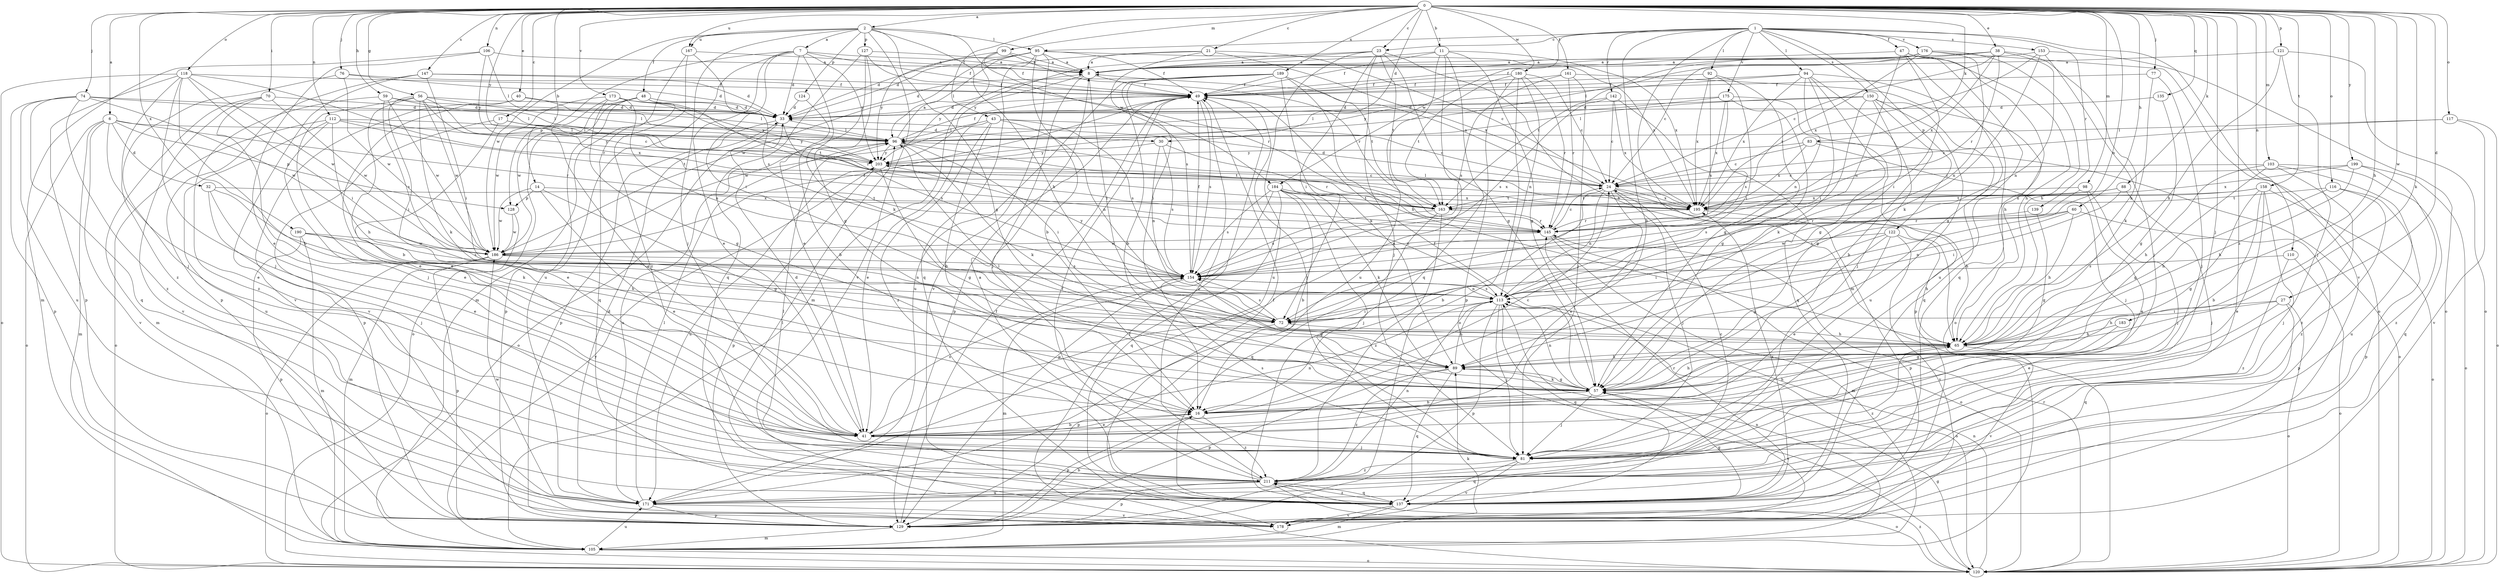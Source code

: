 strict digraph  {
0;
1;
2;
6;
7;
8;
11;
14;
16;
17;
21;
23;
24;
27;
30;
32;
33;
38;
40;
41;
43;
47;
48;
49;
56;
57;
59;
60;
65;
70;
72;
74;
76;
77;
81;
83;
88;
89;
92;
94;
95;
96;
98;
99;
103;
105;
106;
110;
112;
113;
116;
117;
118;
120;
121;
122;
124;
127;
128;
129;
135;
137;
139;
142;
145;
147;
150;
153;
154;
158;
161;
163;
167;
171;
173;
175;
176;
178;
180;
183;
184;
186;
189;
190;
195;
199;
203;
211;
0 -> 2  [label=a];
0 -> 6  [label=a];
0 -> 11  [label=b];
0 -> 14  [label=b];
0 -> 17  [label=c];
0 -> 21  [label=c];
0 -> 23  [label=c];
0 -> 27  [label=d];
0 -> 30  [label=d];
0 -> 38  [label=e];
0 -> 40  [label=e];
0 -> 43  [label=f];
0 -> 56  [label=g];
0 -> 59  [label=h];
0 -> 60  [label=h];
0 -> 65  [label=h];
0 -> 70  [label=i];
0 -> 74  [label=j];
0 -> 76  [label=j];
0 -> 77  [label=j];
0 -> 81  [label=j];
0 -> 83  [label=k];
0 -> 88  [label=k];
0 -> 89  [label=k];
0 -> 98  [label=m];
0 -> 99  [label=m];
0 -> 103  [label=m];
0 -> 106  [label=n];
0 -> 110  [label=n];
0 -> 112  [label=n];
0 -> 113  [label=n];
0 -> 116  [label=o];
0 -> 117  [label=o];
0 -> 118  [label=o];
0 -> 121  [label=p];
0 -> 135  [label=q];
0 -> 147  [label=s];
0 -> 158  [label=t];
0 -> 161  [label=t];
0 -> 167  [label=u];
0 -> 173  [label=v];
0 -> 180  [label=w];
0 -> 183  [label=w];
0 -> 189  [label=x];
0 -> 190  [label=x];
0 -> 199  [label=y];
0 -> 203  [label=y];
0 -> 211  [label=z];
1 -> 16  [label=b];
1 -> 23  [label=c];
1 -> 47  [label=f];
1 -> 92  [label=l];
1 -> 94  [label=l];
1 -> 95  [label=l];
1 -> 105  [label=m];
1 -> 122  [label=p];
1 -> 139  [label=r];
1 -> 142  [label=r];
1 -> 150  [label=s];
1 -> 153  [label=s];
1 -> 175  [label=v];
1 -> 176  [label=v];
1 -> 178  [label=v];
1 -> 184  [label=w];
2 -> 7  [label=a];
2 -> 48  [label=f];
2 -> 57  [label=g];
2 -> 65  [label=h];
2 -> 81  [label=j];
2 -> 95  [label=l];
2 -> 124  [label=p];
2 -> 127  [label=p];
2 -> 167  [label=u];
2 -> 178  [label=v];
2 -> 184  [label=w];
2 -> 186  [label=w];
6 -> 30  [label=d];
6 -> 32  [label=d];
6 -> 41  [label=e];
6 -> 105  [label=m];
6 -> 120  [label=o];
6 -> 128  [label=p];
6 -> 145  [label=r];
6 -> 178  [label=v];
7 -> 8  [label=a];
7 -> 33  [label=d];
7 -> 41  [label=e];
7 -> 49  [label=f];
7 -> 72  [label=i];
7 -> 89  [label=k];
7 -> 128  [label=p];
7 -> 171  [label=u];
7 -> 203  [label=y];
8 -> 49  [label=f];
8 -> 72  [label=i];
8 -> 81  [label=j];
8 -> 203  [label=y];
11 -> 8  [label=a];
11 -> 41  [label=e];
11 -> 49  [label=f];
11 -> 57  [label=g];
11 -> 137  [label=q];
11 -> 171  [label=u];
11 -> 195  [label=x];
14 -> 41  [label=e];
14 -> 57  [label=g];
14 -> 128  [label=p];
14 -> 163  [label=t];
14 -> 186  [label=w];
16 -> 24  [label=c];
16 -> 41  [label=e];
16 -> 65  [label=h];
16 -> 129  [label=p];
16 -> 211  [label=z];
17 -> 41  [label=e];
17 -> 96  [label=l];
17 -> 129  [label=p];
17 -> 203  [label=y];
21 -> 8  [label=a];
21 -> 24  [label=c];
21 -> 33  [label=d];
21 -> 154  [label=s];
21 -> 195  [label=x];
23 -> 8  [label=a];
23 -> 57  [label=g];
23 -> 65  [label=h];
23 -> 72  [label=i];
23 -> 81  [label=j];
23 -> 163  [label=t];
23 -> 171  [label=u];
23 -> 203  [label=y];
24 -> 8  [label=a];
24 -> 16  [label=b];
24 -> 33  [label=d];
24 -> 41  [label=e];
24 -> 65  [label=h];
24 -> 81  [label=j];
24 -> 113  [label=n];
24 -> 195  [label=x];
27 -> 41  [label=e];
27 -> 65  [label=h];
27 -> 72  [label=i];
27 -> 120  [label=o];
27 -> 137  [label=q];
30 -> 113  [label=n];
30 -> 145  [label=r];
30 -> 154  [label=s];
30 -> 203  [label=y];
32 -> 41  [label=e];
32 -> 81  [label=j];
32 -> 89  [label=k];
32 -> 195  [label=x];
33 -> 96  [label=l];
33 -> 120  [label=o];
33 -> 129  [label=p];
33 -> 154  [label=s];
38 -> 8  [label=a];
38 -> 24  [label=c];
38 -> 49  [label=f];
38 -> 65  [label=h];
38 -> 96  [label=l];
38 -> 113  [label=n];
38 -> 145  [label=r];
38 -> 195  [label=x];
40 -> 33  [label=d];
40 -> 41  [label=e];
40 -> 96  [label=l];
40 -> 178  [label=v];
41 -> 16  [label=b];
41 -> 33  [label=d];
41 -> 81  [label=j];
41 -> 113  [label=n];
41 -> 154  [label=s];
43 -> 16  [label=b];
43 -> 24  [label=c];
43 -> 41  [label=e];
43 -> 96  [label=l];
43 -> 113  [label=n];
43 -> 154  [label=s];
43 -> 211  [label=z];
47 -> 8  [label=a];
47 -> 57  [label=g];
47 -> 65  [label=h];
47 -> 72  [label=i];
47 -> 113  [label=n];
47 -> 137  [label=q];
47 -> 171  [label=u];
48 -> 33  [label=d];
48 -> 120  [label=o];
48 -> 129  [label=p];
48 -> 137  [label=q];
48 -> 145  [label=r];
48 -> 186  [label=w];
49 -> 33  [label=d];
49 -> 81  [label=j];
49 -> 129  [label=p];
49 -> 154  [label=s];
49 -> 186  [label=w];
49 -> 211  [label=z];
56 -> 16  [label=b];
56 -> 24  [label=c];
56 -> 33  [label=d];
56 -> 41  [label=e];
56 -> 72  [label=i];
56 -> 89  [label=k];
56 -> 96  [label=l];
56 -> 186  [label=w];
56 -> 195  [label=x];
57 -> 16  [label=b];
57 -> 49  [label=f];
57 -> 65  [label=h];
57 -> 81  [label=j];
57 -> 89  [label=k];
57 -> 96  [label=l];
57 -> 113  [label=n];
57 -> 178  [label=v];
59 -> 33  [label=d];
59 -> 96  [label=l];
59 -> 154  [label=s];
59 -> 186  [label=w];
59 -> 211  [label=z];
60 -> 65  [label=h];
60 -> 113  [label=n];
60 -> 129  [label=p];
60 -> 145  [label=r];
60 -> 154  [label=s];
65 -> 89  [label=k];
65 -> 178  [label=v];
65 -> 211  [label=z];
70 -> 33  [label=d];
70 -> 81  [label=j];
70 -> 105  [label=m];
70 -> 178  [label=v];
70 -> 186  [label=w];
72 -> 65  [label=h];
72 -> 129  [label=p];
72 -> 154  [label=s];
74 -> 33  [label=d];
74 -> 96  [label=l];
74 -> 129  [label=p];
74 -> 137  [label=q];
74 -> 171  [label=u];
74 -> 186  [label=w];
74 -> 211  [label=z];
76 -> 33  [label=d];
76 -> 49  [label=f];
76 -> 81  [label=j];
76 -> 186  [label=w];
77 -> 49  [label=f];
77 -> 81  [label=j];
77 -> 89  [label=k];
81 -> 137  [label=q];
81 -> 154  [label=s];
81 -> 178  [label=v];
81 -> 211  [label=z];
83 -> 24  [label=c];
83 -> 81  [label=j];
83 -> 120  [label=o];
83 -> 195  [label=x];
83 -> 203  [label=y];
88 -> 72  [label=i];
88 -> 81  [label=j];
88 -> 163  [label=t];
88 -> 195  [label=x];
89 -> 57  [label=g];
89 -> 113  [label=n];
89 -> 129  [label=p];
89 -> 137  [label=q];
89 -> 211  [label=z];
92 -> 49  [label=f];
92 -> 57  [label=g];
92 -> 72  [label=i];
92 -> 154  [label=s];
92 -> 195  [label=x];
94 -> 49  [label=f];
94 -> 57  [label=g];
94 -> 72  [label=i];
94 -> 81  [label=j];
94 -> 113  [label=n];
94 -> 120  [label=o];
94 -> 195  [label=x];
94 -> 203  [label=y];
95 -> 8  [label=a];
95 -> 16  [label=b];
95 -> 33  [label=d];
95 -> 49  [label=f];
95 -> 96  [label=l];
95 -> 137  [label=q];
95 -> 178  [label=v];
95 -> 186  [label=w];
95 -> 195  [label=x];
96 -> 8  [label=a];
96 -> 49  [label=f];
96 -> 72  [label=i];
96 -> 89  [label=k];
96 -> 163  [label=t];
96 -> 171  [label=u];
96 -> 203  [label=y];
98 -> 41  [label=e];
98 -> 81  [label=j];
98 -> 154  [label=s];
98 -> 163  [label=t];
99 -> 8  [label=a];
99 -> 49  [label=f];
99 -> 105  [label=m];
99 -> 145  [label=r];
99 -> 203  [label=y];
103 -> 24  [label=c];
103 -> 57  [label=g];
103 -> 65  [label=h];
103 -> 137  [label=q];
103 -> 171  [label=u];
103 -> 211  [label=z];
105 -> 89  [label=k];
105 -> 113  [label=n];
105 -> 120  [label=o];
105 -> 171  [label=u];
105 -> 203  [label=y];
106 -> 8  [label=a];
106 -> 41  [label=e];
106 -> 96  [label=l];
106 -> 105  [label=m];
106 -> 203  [label=y];
110 -> 120  [label=o];
110 -> 154  [label=s];
110 -> 211  [label=z];
112 -> 41  [label=e];
112 -> 65  [label=h];
112 -> 96  [label=l];
112 -> 120  [label=o];
112 -> 163  [label=t];
112 -> 171  [label=u];
112 -> 203  [label=y];
113 -> 72  [label=i];
113 -> 81  [label=j];
113 -> 120  [label=o];
113 -> 129  [label=p];
113 -> 137  [label=q];
113 -> 154  [label=s];
116 -> 65  [label=h];
116 -> 129  [label=p];
116 -> 163  [label=t];
116 -> 211  [label=z];
117 -> 24  [label=c];
117 -> 96  [label=l];
117 -> 120  [label=o];
117 -> 178  [label=v];
118 -> 16  [label=b];
118 -> 49  [label=f];
118 -> 72  [label=i];
118 -> 81  [label=j];
118 -> 120  [label=o];
118 -> 129  [label=p];
118 -> 145  [label=r];
118 -> 186  [label=w];
118 -> 211  [label=z];
120 -> 49  [label=f];
120 -> 57  [label=g];
120 -> 113  [label=n];
120 -> 145  [label=r];
120 -> 211  [label=z];
121 -> 8  [label=a];
121 -> 65  [label=h];
121 -> 81  [label=j];
121 -> 120  [label=o];
122 -> 41  [label=e];
122 -> 57  [label=g];
122 -> 65  [label=h];
122 -> 72  [label=i];
122 -> 178  [label=v];
122 -> 186  [label=w];
124 -> 16  [label=b];
124 -> 33  [label=d];
127 -> 8  [label=a];
127 -> 41  [label=e];
127 -> 57  [label=g];
127 -> 137  [label=q];
127 -> 145  [label=r];
128 -> 105  [label=m];
128 -> 186  [label=w];
129 -> 16  [label=b];
129 -> 49  [label=f];
129 -> 105  [label=m];
135 -> 33  [label=d];
135 -> 57  [label=g];
137 -> 49  [label=f];
137 -> 57  [label=g];
137 -> 96  [label=l];
137 -> 105  [label=m];
137 -> 145  [label=r];
137 -> 178  [label=v];
137 -> 195  [label=x];
137 -> 211  [label=z];
139 -> 57  [label=g];
139 -> 145  [label=r];
142 -> 24  [label=c];
142 -> 33  [label=d];
142 -> 137  [label=q];
142 -> 154  [label=s];
142 -> 195  [label=x];
145 -> 24  [label=c];
145 -> 105  [label=m];
145 -> 120  [label=o];
145 -> 186  [label=w];
147 -> 33  [label=d];
147 -> 49  [label=f];
147 -> 72  [label=i];
147 -> 129  [label=p];
147 -> 178  [label=v];
150 -> 16  [label=b];
150 -> 33  [label=d];
150 -> 57  [label=g];
150 -> 89  [label=k];
150 -> 96  [label=l];
150 -> 137  [label=q];
150 -> 171  [label=u];
153 -> 8  [label=a];
153 -> 81  [label=j];
153 -> 89  [label=k];
153 -> 120  [label=o];
153 -> 195  [label=x];
154 -> 49  [label=f];
154 -> 57  [label=g];
154 -> 105  [label=m];
154 -> 113  [label=n];
154 -> 203  [label=y];
158 -> 16  [label=b];
158 -> 41  [label=e];
158 -> 57  [label=g];
158 -> 81  [label=j];
158 -> 120  [label=o];
158 -> 163  [label=t];
158 -> 195  [label=x];
161 -> 49  [label=f];
161 -> 65  [label=h];
161 -> 81  [label=j];
161 -> 145  [label=r];
161 -> 154  [label=s];
163 -> 137  [label=q];
163 -> 145  [label=r];
163 -> 154  [label=s];
163 -> 211  [label=z];
167 -> 8  [label=a];
167 -> 105  [label=m];
167 -> 154  [label=s];
167 -> 211  [label=z];
171 -> 33  [label=d];
171 -> 96  [label=l];
171 -> 129  [label=p];
171 -> 178  [label=v];
171 -> 186  [label=w];
173 -> 33  [label=d];
173 -> 41  [label=e];
173 -> 57  [label=g];
173 -> 113  [label=n];
173 -> 163  [label=t];
173 -> 186  [label=w];
173 -> 203  [label=y];
175 -> 33  [label=d];
175 -> 57  [label=g];
175 -> 96  [label=l];
175 -> 129  [label=p];
175 -> 154  [label=s];
175 -> 195  [label=x];
176 -> 8  [label=a];
176 -> 24  [label=c];
176 -> 65  [label=h];
176 -> 113  [label=n];
176 -> 120  [label=o];
176 -> 145  [label=r];
176 -> 163  [label=t];
180 -> 24  [label=c];
180 -> 49  [label=f];
180 -> 113  [label=n];
180 -> 120  [label=o];
180 -> 129  [label=p];
180 -> 145  [label=r];
180 -> 163  [label=t];
183 -> 57  [label=g];
183 -> 65  [label=h];
184 -> 16  [label=b];
184 -> 81  [label=j];
184 -> 89  [label=k];
184 -> 113  [label=n];
184 -> 129  [label=p];
184 -> 137  [label=q];
184 -> 154  [label=s];
184 -> 163  [label=t];
184 -> 195  [label=x];
186 -> 49  [label=f];
186 -> 113  [label=n];
186 -> 120  [label=o];
186 -> 129  [label=p];
186 -> 154  [label=s];
189 -> 16  [label=b];
189 -> 33  [label=d];
189 -> 49  [label=f];
189 -> 65  [label=h];
189 -> 72  [label=i];
189 -> 89  [label=k];
189 -> 163  [label=t];
189 -> 171  [label=u];
190 -> 65  [label=h];
190 -> 105  [label=m];
190 -> 129  [label=p];
190 -> 154  [label=s];
190 -> 186  [label=w];
195 -> 96  [label=l];
195 -> 129  [label=p];
195 -> 145  [label=r];
199 -> 24  [label=c];
199 -> 65  [label=h];
199 -> 120  [label=o];
199 -> 195  [label=x];
199 -> 211  [label=z];
203 -> 24  [label=c];
203 -> 57  [label=g];
203 -> 129  [label=p];
203 -> 171  [label=u];
203 -> 195  [label=x];
211 -> 8  [label=a];
211 -> 24  [label=c];
211 -> 49  [label=f];
211 -> 96  [label=l];
211 -> 113  [label=n];
211 -> 120  [label=o];
211 -> 129  [label=p];
211 -> 137  [label=q];
211 -> 171  [label=u];
}
